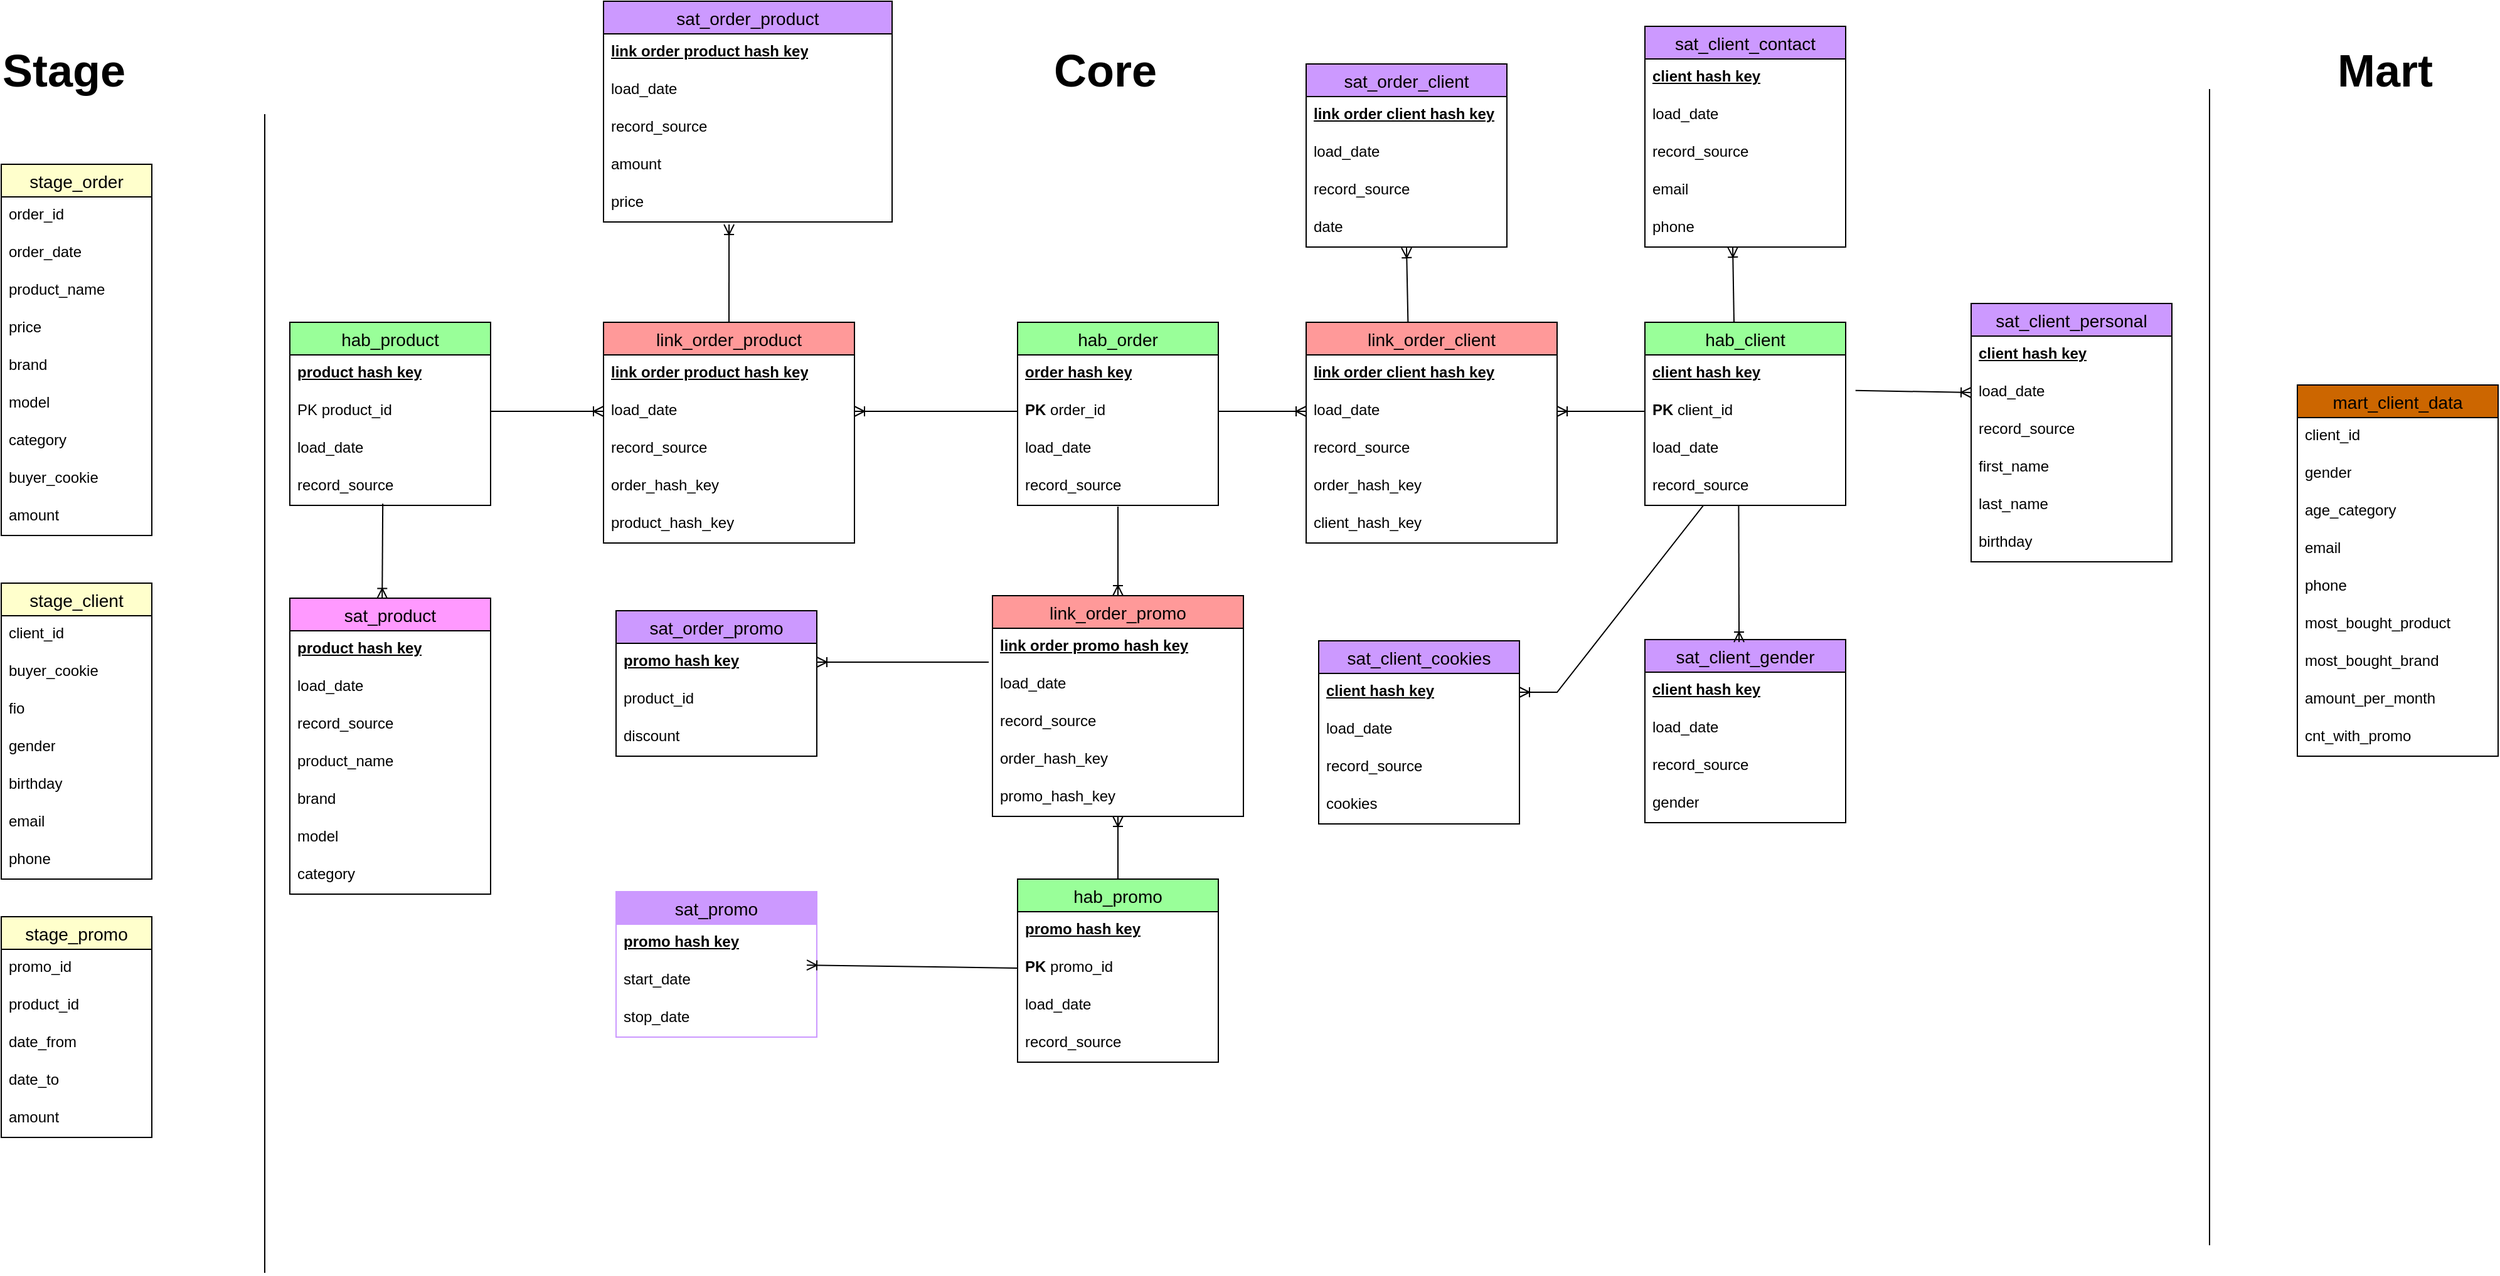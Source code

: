 <mxfile version="22.1.0" type="device">
  <diagram name="Страница — 1" id="pSCrf6b-88XFrD4fMcle">
    <mxGraphModel dx="2093" dy="1031" grid="1" gridSize="10" guides="1" tooltips="1" connect="1" arrows="1" fold="1" page="1" pageScale="1" pageWidth="3000" pageHeight="1600" math="0" shadow="0">
      <root>
        <mxCell id="0" />
        <mxCell id="1" parent="0" />
        <mxCell id="5_4CusiNmeQ3dBbPsrmk-4" value="stage_order" style="swimlane;fontStyle=0;childLayout=stackLayout;horizontal=1;startSize=26;horizontalStack=0;resizeParent=1;resizeParentMax=0;resizeLast=0;collapsible=1;marginBottom=0;align=center;fontSize=14;fillColor=#FFFFCC;" parent="1" vertex="1">
          <mxGeometry x="70" y="160" width="120" height="296" as="geometry">
            <mxRectangle x="70" y="160" width="120" height="70" as="alternateBounds" />
          </mxGeometry>
        </mxCell>
        <mxCell id="5_4CusiNmeQ3dBbPsrmk-5" value="order_id" style="text;strokeColor=none;fillColor=none;spacingLeft=4;spacingRight=4;overflow=hidden;rotatable=0;points=[[0,0.5],[1,0.5]];portConstraint=eastwest;fontSize=12;whiteSpace=wrap;html=1;" parent="5_4CusiNmeQ3dBbPsrmk-4" vertex="1">
          <mxGeometry y="26" width="120" height="30" as="geometry" />
        </mxCell>
        <mxCell id="5_4CusiNmeQ3dBbPsrmk-6" value="order_date" style="text;strokeColor=none;fillColor=none;spacingLeft=4;spacingRight=4;overflow=hidden;rotatable=0;points=[[0,0.5],[1,0.5]];portConstraint=eastwest;fontSize=12;whiteSpace=wrap;html=1;" parent="5_4CusiNmeQ3dBbPsrmk-4" vertex="1">
          <mxGeometry y="56" width="120" height="30" as="geometry" />
        </mxCell>
        <mxCell id="5_4CusiNmeQ3dBbPsrmk-7" value="product_name" style="text;strokeColor=none;fillColor=none;spacingLeft=4;spacingRight=4;overflow=hidden;rotatable=0;points=[[0,0.5],[1,0.5]];portConstraint=eastwest;fontSize=12;whiteSpace=wrap;html=1;" parent="5_4CusiNmeQ3dBbPsrmk-4" vertex="1">
          <mxGeometry y="86" width="120" height="30" as="geometry" />
        </mxCell>
        <mxCell id="5_4CusiNmeQ3dBbPsrmk-21" value="price" style="text;strokeColor=none;fillColor=none;spacingLeft=4;spacingRight=4;overflow=hidden;rotatable=0;points=[[0,0.5],[1,0.5]];portConstraint=eastwest;fontSize=12;whiteSpace=wrap;html=1;" parent="5_4CusiNmeQ3dBbPsrmk-4" vertex="1">
          <mxGeometry y="116" width="120" height="30" as="geometry" />
        </mxCell>
        <mxCell id="5_4CusiNmeQ3dBbPsrmk-23" value="brand" style="text;strokeColor=none;fillColor=none;spacingLeft=4;spacingRight=4;overflow=hidden;rotatable=0;points=[[0,0.5],[1,0.5]];portConstraint=eastwest;fontSize=12;whiteSpace=wrap;html=1;" parent="5_4CusiNmeQ3dBbPsrmk-4" vertex="1">
          <mxGeometry y="146" width="120" height="30" as="geometry" />
        </mxCell>
        <mxCell id="5_4CusiNmeQ3dBbPsrmk-24" value="model" style="text;strokeColor=none;fillColor=none;spacingLeft=4;spacingRight=4;overflow=hidden;rotatable=0;points=[[0,0.5],[1,0.5]];portConstraint=eastwest;fontSize=12;whiteSpace=wrap;html=1;" parent="5_4CusiNmeQ3dBbPsrmk-4" vertex="1">
          <mxGeometry y="176" width="120" height="30" as="geometry" />
        </mxCell>
        <mxCell id="5_4CusiNmeQ3dBbPsrmk-25" value="category" style="text;strokeColor=none;fillColor=none;spacingLeft=4;spacingRight=4;overflow=hidden;rotatable=0;points=[[0,0.5],[1,0.5]];portConstraint=eastwest;fontSize=12;whiteSpace=wrap;html=1;" parent="5_4CusiNmeQ3dBbPsrmk-4" vertex="1">
          <mxGeometry y="206" width="120" height="30" as="geometry" />
        </mxCell>
        <mxCell id="5_4CusiNmeQ3dBbPsrmk-26" value="buyer_cookie" style="text;strokeColor=none;fillColor=none;spacingLeft=4;spacingRight=4;overflow=hidden;rotatable=0;points=[[0,0.5],[1,0.5]];portConstraint=eastwest;fontSize=12;whiteSpace=wrap;html=1;" parent="5_4CusiNmeQ3dBbPsrmk-4" vertex="1">
          <mxGeometry y="236" width="120" height="30" as="geometry" />
        </mxCell>
        <mxCell id="5_4CusiNmeQ3dBbPsrmk-27" value="amount" style="text;strokeColor=none;fillColor=none;spacingLeft=4;spacingRight=4;overflow=hidden;rotatable=0;points=[[0,0.5],[1,0.5]];portConstraint=eastwest;fontSize=12;whiteSpace=wrap;html=1;" parent="5_4CusiNmeQ3dBbPsrmk-4" vertex="1">
          <mxGeometry y="266" width="120" height="30" as="geometry" />
        </mxCell>
        <mxCell id="5_4CusiNmeQ3dBbPsrmk-8" value="&lt;b&gt;&lt;font style=&quot;font-size: 36px;&quot;&gt;Stage&lt;/font&gt;&lt;/b&gt;" style="text;strokeColor=none;align=center;fillColor=none;html=1;verticalAlign=middle;whiteSpace=wrap;rounded=0;" parent="1" vertex="1">
          <mxGeometry x="90" y="70" width="60" height="30" as="geometry" />
        </mxCell>
        <mxCell id="5_4CusiNmeQ3dBbPsrmk-28" value="stage_client" style="swimlane;fontStyle=0;childLayout=stackLayout;horizontal=1;startSize=26;horizontalStack=0;resizeParent=1;resizeParentMax=0;resizeLast=0;collapsible=1;marginBottom=0;align=center;fontSize=14;fillColor=#FFFFCC;" parent="1" vertex="1">
          <mxGeometry x="70" y="494" width="120" height="236" as="geometry" />
        </mxCell>
        <mxCell id="5_4CusiNmeQ3dBbPsrmk-29" value="client_id" style="text;strokeColor=none;fillColor=none;spacingLeft=4;spacingRight=4;overflow=hidden;rotatable=0;points=[[0,0.5],[1,0.5]];portConstraint=eastwest;fontSize=12;whiteSpace=wrap;html=1;" parent="5_4CusiNmeQ3dBbPsrmk-28" vertex="1">
          <mxGeometry y="26" width="120" height="30" as="geometry" />
        </mxCell>
        <mxCell id="5_4CusiNmeQ3dBbPsrmk-30" value="buyer_cookie" style="text;strokeColor=none;fillColor=none;spacingLeft=4;spacingRight=4;overflow=hidden;rotatable=0;points=[[0,0.5],[1,0.5]];portConstraint=eastwest;fontSize=12;whiteSpace=wrap;html=1;" parent="5_4CusiNmeQ3dBbPsrmk-28" vertex="1">
          <mxGeometry y="56" width="120" height="30" as="geometry" />
        </mxCell>
        <mxCell id="5_4CusiNmeQ3dBbPsrmk-31" value="fio" style="text;strokeColor=none;fillColor=none;spacingLeft=4;spacingRight=4;overflow=hidden;rotatable=0;points=[[0,0.5],[1,0.5]];portConstraint=eastwest;fontSize=12;whiteSpace=wrap;html=1;" parent="5_4CusiNmeQ3dBbPsrmk-28" vertex="1">
          <mxGeometry y="86" width="120" height="30" as="geometry" />
        </mxCell>
        <mxCell id="5_4CusiNmeQ3dBbPsrmk-32" value="gender" style="text;strokeColor=none;fillColor=none;spacingLeft=4;spacingRight=4;overflow=hidden;rotatable=0;points=[[0,0.5],[1,0.5]];portConstraint=eastwest;fontSize=12;whiteSpace=wrap;html=1;" parent="5_4CusiNmeQ3dBbPsrmk-28" vertex="1">
          <mxGeometry y="116" width="120" height="30" as="geometry" />
        </mxCell>
        <mxCell id="5_4CusiNmeQ3dBbPsrmk-33" value="birthday" style="text;strokeColor=none;fillColor=none;spacingLeft=4;spacingRight=4;overflow=hidden;rotatable=0;points=[[0,0.5],[1,0.5]];portConstraint=eastwest;fontSize=12;whiteSpace=wrap;html=1;" parent="5_4CusiNmeQ3dBbPsrmk-28" vertex="1">
          <mxGeometry y="146" width="120" height="30" as="geometry" />
        </mxCell>
        <mxCell id="5_4CusiNmeQ3dBbPsrmk-34" value="email" style="text;strokeColor=none;fillColor=none;spacingLeft=4;spacingRight=4;overflow=hidden;rotatable=0;points=[[0,0.5],[1,0.5]];portConstraint=eastwest;fontSize=12;whiteSpace=wrap;html=1;" parent="5_4CusiNmeQ3dBbPsrmk-28" vertex="1">
          <mxGeometry y="176" width="120" height="30" as="geometry" />
        </mxCell>
        <mxCell id="5_4CusiNmeQ3dBbPsrmk-35" value="phone" style="text;strokeColor=none;fillColor=none;spacingLeft=4;spacingRight=4;overflow=hidden;rotatable=0;points=[[0,0.5],[1,0.5]];portConstraint=eastwest;fontSize=12;whiteSpace=wrap;html=1;" parent="5_4CusiNmeQ3dBbPsrmk-28" vertex="1">
          <mxGeometry y="206" width="120" height="30" as="geometry" />
        </mxCell>
        <mxCell id="5_4CusiNmeQ3dBbPsrmk-36" value="stage_promo" style="swimlane;fontStyle=0;childLayout=stackLayout;horizontal=1;startSize=26;horizontalStack=0;resizeParent=1;resizeParentMax=0;resizeLast=0;collapsible=1;marginBottom=0;align=center;fontSize=14;fillColor=#FFFFCC;" parent="1" vertex="1">
          <mxGeometry x="70" y="760" width="120" height="176" as="geometry" />
        </mxCell>
        <mxCell id="5_4CusiNmeQ3dBbPsrmk-37" value="promo_id" style="text;strokeColor=none;fillColor=none;spacingLeft=4;spacingRight=4;overflow=hidden;rotatable=0;points=[[0,0.5],[1,0.5]];portConstraint=eastwest;fontSize=12;whiteSpace=wrap;html=1;" parent="5_4CusiNmeQ3dBbPsrmk-36" vertex="1">
          <mxGeometry y="26" width="120" height="30" as="geometry" />
        </mxCell>
        <mxCell id="5_4CusiNmeQ3dBbPsrmk-38" value="product_id" style="text;strokeColor=none;fillColor=none;spacingLeft=4;spacingRight=4;overflow=hidden;rotatable=0;points=[[0,0.5],[1,0.5]];portConstraint=eastwest;fontSize=12;whiteSpace=wrap;html=1;" parent="5_4CusiNmeQ3dBbPsrmk-36" vertex="1">
          <mxGeometry y="56" width="120" height="30" as="geometry" />
        </mxCell>
        <mxCell id="5_4CusiNmeQ3dBbPsrmk-39" value="date_from" style="text;strokeColor=none;fillColor=none;spacingLeft=4;spacingRight=4;overflow=hidden;rotatable=0;points=[[0,0.5],[1,0.5]];portConstraint=eastwest;fontSize=12;whiteSpace=wrap;html=1;" parent="5_4CusiNmeQ3dBbPsrmk-36" vertex="1">
          <mxGeometry y="86" width="120" height="30" as="geometry" />
        </mxCell>
        <mxCell id="5_4CusiNmeQ3dBbPsrmk-40" value="date_to" style="text;strokeColor=none;fillColor=none;spacingLeft=4;spacingRight=4;overflow=hidden;rotatable=0;points=[[0,0.5],[1,0.5]];portConstraint=eastwest;fontSize=12;whiteSpace=wrap;html=1;" parent="5_4CusiNmeQ3dBbPsrmk-36" vertex="1">
          <mxGeometry y="116" width="120" height="30" as="geometry" />
        </mxCell>
        <mxCell id="5_4CusiNmeQ3dBbPsrmk-41" value="amount" style="text;strokeColor=none;fillColor=none;spacingLeft=4;spacingRight=4;overflow=hidden;rotatable=0;points=[[0,0.5],[1,0.5]];portConstraint=eastwest;fontSize=12;whiteSpace=wrap;html=1;" parent="5_4CusiNmeQ3dBbPsrmk-36" vertex="1">
          <mxGeometry y="146" width="120" height="30" as="geometry" />
        </mxCell>
        <mxCell id="5_4CusiNmeQ3dBbPsrmk-42" value="&lt;b&gt;&lt;font style=&quot;font-size: 36px;&quot;&gt;Core&lt;/font&gt;&lt;/b&gt;" style="text;strokeColor=none;align=center;fillColor=none;html=1;verticalAlign=middle;whiteSpace=wrap;rounded=0;" parent="1" vertex="1">
          <mxGeometry x="920" y="70" width="60" height="30" as="geometry" />
        </mxCell>
        <mxCell id="5_4CusiNmeQ3dBbPsrmk-79" value="&lt;b&gt;&lt;font style=&quot;font-size: 36px;&quot;&gt;Mart&lt;/font&gt;&lt;/b&gt;" style="text;strokeColor=none;align=center;fillColor=none;html=1;verticalAlign=middle;whiteSpace=wrap;rounded=0;" parent="1" vertex="1">
          <mxGeometry x="1940" y="70" width="60" height="30" as="geometry" />
        </mxCell>
        <mxCell id="5_4CusiNmeQ3dBbPsrmk-80" value="mart_client_data" style="swimlane;fontStyle=0;childLayout=stackLayout;horizontal=1;startSize=26;horizontalStack=0;resizeParent=1;resizeParentMax=0;resizeLast=0;collapsible=1;marginBottom=0;align=center;fontSize=14;fillColor=#CC6600;" parent="1" vertex="1">
          <mxGeometry x="1900" y="336" width="160" height="296" as="geometry" />
        </mxCell>
        <mxCell id="5_4CusiNmeQ3dBbPsrmk-81" value="client_id" style="text;strokeColor=none;fillColor=none;spacingLeft=4;spacingRight=4;overflow=hidden;rotatable=0;points=[[0,0.5],[1,0.5]];portConstraint=eastwest;fontSize=12;whiteSpace=wrap;html=1;" parent="5_4CusiNmeQ3dBbPsrmk-80" vertex="1">
          <mxGeometry y="26" width="160" height="30" as="geometry" />
        </mxCell>
        <mxCell id="5_4CusiNmeQ3dBbPsrmk-82" value="gender" style="text;strokeColor=none;fillColor=none;spacingLeft=4;spacingRight=4;overflow=hidden;rotatable=0;points=[[0,0.5],[1,0.5]];portConstraint=eastwest;fontSize=12;whiteSpace=wrap;html=1;" parent="5_4CusiNmeQ3dBbPsrmk-80" vertex="1">
          <mxGeometry y="56" width="160" height="30" as="geometry" />
        </mxCell>
        <mxCell id="5_4CusiNmeQ3dBbPsrmk-83" value="age_category" style="text;strokeColor=none;fillColor=none;spacingLeft=4;spacingRight=4;overflow=hidden;rotatable=0;points=[[0,0.5],[1,0.5]];portConstraint=eastwest;fontSize=12;whiteSpace=wrap;html=1;" parent="5_4CusiNmeQ3dBbPsrmk-80" vertex="1">
          <mxGeometry y="86" width="160" height="30" as="geometry" />
        </mxCell>
        <mxCell id="5_4CusiNmeQ3dBbPsrmk-84" value="email" style="text;strokeColor=none;fillColor=none;spacingLeft=4;spacingRight=4;overflow=hidden;rotatable=0;points=[[0,0.5],[1,0.5]];portConstraint=eastwest;fontSize=12;whiteSpace=wrap;html=1;" parent="5_4CusiNmeQ3dBbPsrmk-80" vertex="1">
          <mxGeometry y="116" width="160" height="30" as="geometry" />
        </mxCell>
        <mxCell id="5_4CusiNmeQ3dBbPsrmk-85" value="phone" style="text;strokeColor=none;fillColor=none;spacingLeft=4;spacingRight=4;overflow=hidden;rotatable=0;points=[[0,0.5],[1,0.5]];portConstraint=eastwest;fontSize=12;whiteSpace=wrap;html=1;" parent="5_4CusiNmeQ3dBbPsrmk-80" vertex="1">
          <mxGeometry y="146" width="160" height="30" as="geometry" />
        </mxCell>
        <mxCell id="5_4CusiNmeQ3dBbPsrmk-86" value="most_bought_product" style="text;strokeColor=none;fillColor=none;spacingLeft=4;spacingRight=4;overflow=hidden;rotatable=0;points=[[0,0.5],[1,0.5]];portConstraint=eastwest;fontSize=12;whiteSpace=wrap;html=1;" parent="5_4CusiNmeQ3dBbPsrmk-80" vertex="1">
          <mxGeometry y="176" width="160" height="30" as="geometry" />
        </mxCell>
        <mxCell id="5_4CusiNmeQ3dBbPsrmk-87" value="most_bought_brand" style="text;strokeColor=none;fillColor=none;spacingLeft=4;spacingRight=4;overflow=hidden;rotatable=0;points=[[0,0.5],[1,0.5]];portConstraint=eastwest;fontSize=12;whiteSpace=wrap;html=1;" parent="5_4CusiNmeQ3dBbPsrmk-80" vertex="1">
          <mxGeometry y="206" width="160" height="30" as="geometry" />
        </mxCell>
        <mxCell id="5_4CusiNmeQ3dBbPsrmk-88" value="amount_per_month" style="text;strokeColor=none;fillColor=none;spacingLeft=4;spacingRight=4;overflow=hidden;rotatable=0;points=[[0,0.5],[1,0.5]];portConstraint=eastwest;fontSize=12;whiteSpace=wrap;html=1;" parent="5_4CusiNmeQ3dBbPsrmk-80" vertex="1">
          <mxGeometry y="236" width="160" height="30" as="geometry" />
        </mxCell>
        <mxCell id="5_4CusiNmeQ3dBbPsrmk-89" value="cnt_with_promo" style="text;strokeColor=none;fillColor=none;spacingLeft=4;spacingRight=4;overflow=hidden;rotatable=0;points=[[0,0.5],[1,0.5]];portConstraint=eastwest;fontSize=12;whiteSpace=wrap;html=1;" parent="5_4CusiNmeQ3dBbPsrmk-80" vertex="1">
          <mxGeometry y="266" width="160" height="30" as="geometry" />
        </mxCell>
        <mxCell id="5_4CusiNmeQ3dBbPsrmk-92" style="edgeStyle=orthogonalEdgeStyle;rounded=0;orthogonalLoop=1;jettySize=auto;html=1;exitX=0.5;exitY=1;exitDx=0;exitDy=0;" parent="1" edge="1">
          <mxGeometry relative="1" as="geometry">
            <mxPoint x="1285" y="750" as="sourcePoint" />
            <mxPoint x="1285" y="750" as="targetPoint" />
          </mxGeometry>
        </mxCell>
        <mxCell id="-BBKIG1JbGm5hQu0xdhR-24" value="" style="endArrow=none;html=1;rounded=0;" parent="1" edge="1">
          <mxGeometry width="50" height="50" relative="1" as="geometry">
            <mxPoint x="280" y="1044" as="sourcePoint" />
            <mxPoint x="280" y="120" as="targetPoint" />
          </mxGeometry>
        </mxCell>
        <mxCell id="-BBKIG1JbGm5hQu0xdhR-25" value="" style="endArrow=none;html=1;rounded=0;" parent="1" edge="1">
          <mxGeometry width="50" height="50" relative="1" as="geometry">
            <mxPoint x="1830" y="1022" as="sourcePoint" />
            <mxPoint x="1830" y="100" as="targetPoint" />
          </mxGeometry>
        </mxCell>
        <mxCell id="IxB0ZYi03rvREHSyek8v-1" value="link_order_product" style="swimlane;fontStyle=0;childLayout=stackLayout;horizontal=1;startSize=26;horizontalStack=0;resizeParent=1;resizeParentMax=0;resizeLast=0;collapsible=1;marginBottom=0;align=center;fontSize=14;fillColor=#FF9999;" vertex="1" parent="1">
          <mxGeometry x="550" y="286" width="200" height="176" as="geometry" />
        </mxCell>
        <mxCell id="IxB0ZYi03rvREHSyek8v-2" value="&lt;b&gt;&lt;u&gt;link order product hash key&lt;/u&gt;&lt;/b&gt;" style="text;strokeColor=none;fillColor=none;spacingLeft=4;spacingRight=4;overflow=hidden;rotatable=0;points=[[0,0.5],[1,0.5]];portConstraint=eastwest;fontSize=12;whiteSpace=wrap;html=1;" vertex="1" parent="IxB0ZYi03rvREHSyek8v-1">
          <mxGeometry y="26" width="200" height="30" as="geometry" />
        </mxCell>
        <mxCell id="IxB0ZYi03rvREHSyek8v-3" value="load_date" style="text;strokeColor=none;fillColor=none;spacingLeft=4;spacingRight=4;overflow=hidden;rotatable=0;points=[[0,0.5],[1,0.5]];portConstraint=eastwest;fontSize=12;whiteSpace=wrap;html=1;" vertex="1" parent="IxB0ZYi03rvREHSyek8v-1">
          <mxGeometry y="56" width="200" height="30" as="geometry" />
        </mxCell>
        <mxCell id="IxB0ZYi03rvREHSyek8v-4" value="record_source" style="text;strokeColor=none;fillColor=none;spacingLeft=4;spacingRight=4;overflow=hidden;rotatable=0;points=[[0,0.5],[1,0.5]];portConstraint=eastwest;fontSize=12;whiteSpace=wrap;html=1;" vertex="1" parent="IxB0ZYi03rvREHSyek8v-1">
          <mxGeometry y="86" width="200" height="30" as="geometry" />
        </mxCell>
        <mxCell id="IxB0ZYi03rvREHSyek8v-5" value="order_hash_key" style="text;strokeColor=none;fillColor=none;spacingLeft=4;spacingRight=4;overflow=hidden;rotatable=0;points=[[0,0.5],[1,0.5]];portConstraint=eastwest;fontSize=12;whiteSpace=wrap;html=1;" vertex="1" parent="IxB0ZYi03rvREHSyek8v-1">
          <mxGeometry y="116" width="200" height="30" as="geometry" />
        </mxCell>
        <mxCell id="IxB0ZYi03rvREHSyek8v-6" value="product_hash_key" style="text;strokeColor=none;fillColor=none;spacingLeft=4;spacingRight=4;overflow=hidden;rotatable=0;points=[[0,0.5],[1,0.5]];portConstraint=eastwest;fontSize=12;whiteSpace=wrap;html=1;" vertex="1" parent="IxB0ZYi03rvREHSyek8v-1">
          <mxGeometry y="146" width="200" height="30" as="geometry" />
        </mxCell>
        <mxCell id="IxB0ZYi03rvREHSyek8v-7" value="hab_product" style="swimlane;fontStyle=0;childLayout=stackLayout;horizontal=1;startSize=26;horizontalStack=0;resizeParent=1;resizeParentMax=0;resizeLast=0;collapsible=1;marginBottom=0;align=center;fontSize=14;fillColor=#99FF99;" vertex="1" parent="1">
          <mxGeometry x="300" y="286" width="160" height="146" as="geometry" />
        </mxCell>
        <mxCell id="IxB0ZYi03rvREHSyek8v-8" value="&lt;u&gt;&lt;b&gt;product hash key&lt;/b&gt;&lt;/u&gt;" style="text;strokeColor=none;fillColor=none;spacingLeft=4;spacingRight=4;overflow=hidden;rotatable=0;points=[[0,0.5],[1,0.5]];portConstraint=eastwest;fontSize=12;whiteSpace=wrap;html=1;" vertex="1" parent="IxB0ZYi03rvREHSyek8v-7">
          <mxGeometry y="26" width="160" height="30" as="geometry" />
        </mxCell>
        <mxCell id="IxB0ZYi03rvREHSyek8v-9" value="PK product_id" style="text;strokeColor=none;fillColor=none;spacingLeft=4;spacingRight=4;overflow=hidden;rotatable=0;points=[[0,0.5],[1,0.5]];portConstraint=eastwest;fontSize=12;whiteSpace=wrap;html=1;" vertex="1" parent="IxB0ZYi03rvREHSyek8v-7">
          <mxGeometry y="56" width="160" height="30" as="geometry" />
        </mxCell>
        <mxCell id="IxB0ZYi03rvREHSyek8v-10" value="load_date" style="text;strokeColor=none;fillColor=none;spacingLeft=4;spacingRight=4;overflow=hidden;rotatable=0;points=[[0,0.5],[1,0.5]];portConstraint=eastwest;fontSize=12;whiteSpace=wrap;html=1;" vertex="1" parent="IxB0ZYi03rvREHSyek8v-7">
          <mxGeometry y="86" width="160" height="30" as="geometry" />
        </mxCell>
        <mxCell id="IxB0ZYi03rvREHSyek8v-11" value="record_source" style="text;strokeColor=none;fillColor=none;spacingLeft=4;spacingRight=4;overflow=hidden;rotatable=0;points=[[0,0.5],[1,0.5]];portConstraint=eastwest;fontSize=12;whiteSpace=wrap;html=1;" vertex="1" parent="IxB0ZYi03rvREHSyek8v-7">
          <mxGeometry y="116" width="160" height="30" as="geometry" />
        </mxCell>
        <mxCell id="IxB0ZYi03rvREHSyek8v-12" value="sat_product" style="swimlane;fontStyle=0;childLayout=stackLayout;horizontal=1;startSize=26;horizontalStack=0;resizeParent=1;resizeParentMax=0;resizeLast=0;collapsible=1;marginBottom=0;align=center;fontSize=14;fillColor=#FF99FF;" vertex="1" parent="1">
          <mxGeometry x="300" y="506" width="160" height="236" as="geometry" />
        </mxCell>
        <mxCell id="IxB0ZYi03rvREHSyek8v-13" value="&lt;b&gt;&lt;u&gt;product hash key&lt;/u&gt;&lt;/b&gt;" style="text;strokeColor=none;fillColor=none;spacingLeft=4;spacingRight=4;overflow=hidden;rotatable=0;points=[[0,0.5],[1,0.5]];portConstraint=eastwest;fontSize=12;whiteSpace=wrap;html=1;" vertex="1" parent="IxB0ZYi03rvREHSyek8v-12">
          <mxGeometry y="26" width="160" height="30" as="geometry" />
        </mxCell>
        <mxCell id="IxB0ZYi03rvREHSyek8v-14" value="load_date" style="text;strokeColor=none;fillColor=none;spacingLeft=4;spacingRight=4;overflow=hidden;rotatable=0;points=[[0,0.5],[1,0.5]];portConstraint=eastwest;fontSize=12;whiteSpace=wrap;html=1;" vertex="1" parent="IxB0ZYi03rvREHSyek8v-12">
          <mxGeometry y="56" width="160" height="30" as="geometry" />
        </mxCell>
        <mxCell id="IxB0ZYi03rvREHSyek8v-15" value="record_source" style="text;strokeColor=none;fillColor=none;spacingLeft=4;spacingRight=4;overflow=hidden;rotatable=0;points=[[0,0.5],[1,0.5]];portConstraint=eastwest;fontSize=12;whiteSpace=wrap;html=1;" vertex="1" parent="IxB0ZYi03rvREHSyek8v-12">
          <mxGeometry y="86" width="160" height="30" as="geometry" />
        </mxCell>
        <mxCell id="IxB0ZYi03rvREHSyek8v-16" value="product_name" style="text;strokeColor=none;fillColor=none;spacingLeft=4;spacingRight=4;overflow=hidden;rotatable=0;points=[[0,0.5],[1,0.5]];portConstraint=eastwest;fontSize=12;whiteSpace=wrap;html=1;" vertex="1" parent="IxB0ZYi03rvREHSyek8v-12">
          <mxGeometry y="116" width="160" height="30" as="geometry" />
        </mxCell>
        <mxCell id="IxB0ZYi03rvREHSyek8v-17" value="brand" style="text;strokeColor=none;fillColor=none;spacingLeft=4;spacingRight=4;overflow=hidden;rotatable=0;points=[[0,0.5],[1,0.5]];portConstraint=eastwest;fontSize=12;whiteSpace=wrap;html=1;" vertex="1" parent="IxB0ZYi03rvREHSyek8v-12">
          <mxGeometry y="146" width="160" height="30" as="geometry" />
        </mxCell>
        <mxCell id="IxB0ZYi03rvREHSyek8v-18" value="model" style="text;strokeColor=none;fillColor=none;spacingLeft=4;spacingRight=4;overflow=hidden;rotatable=0;points=[[0,0.5],[1,0.5]];portConstraint=eastwest;fontSize=12;whiteSpace=wrap;html=1;" vertex="1" parent="IxB0ZYi03rvREHSyek8v-12">
          <mxGeometry y="176" width="160" height="30" as="geometry" />
        </mxCell>
        <mxCell id="IxB0ZYi03rvREHSyek8v-19" value="category" style="text;strokeColor=none;fillColor=none;spacingLeft=4;spacingRight=4;overflow=hidden;rotatable=0;points=[[0,0.5],[1,0.5]];portConstraint=eastwest;fontSize=12;whiteSpace=wrap;html=1;" vertex="1" parent="IxB0ZYi03rvREHSyek8v-12">
          <mxGeometry y="206" width="160" height="30" as="geometry" />
        </mxCell>
        <mxCell id="IxB0ZYi03rvREHSyek8v-20" value="" style="fontSize=12;html=1;endArrow=ERoneToMany;rounded=0;entryX=0.46;entryY=0.001;entryDx=0;entryDy=0;entryPerimeter=0;exitX=0.463;exitY=0.956;exitDx=0;exitDy=0;exitPerimeter=0;" edge="1" parent="1" source="IxB0ZYi03rvREHSyek8v-11" target="IxB0ZYi03rvREHSyek8v-12">
          <mxGeometry width="100" height="100" relative="1" as="geometry">
            <mxPoint x="480" y="640" as="sourcePoint" />
            <mxPoint x="580" y="540" as="targetPoint" />
          </mxGeometry>
        </mxCell>
        <mxCell id="IxB0ZYi03rvREHSyek8v-22" value="" style="fontSize=12;html=1;endArrow=ERoneToMany;rounded=0;entryX=0;entryY=0.5;entryDx=0;entryDy=0;exitX=1;exitY=0.5;exitDx=0;exitDy=0;" edge="1" parent="1" source="IxB0ZYi03rvREHSyek8v-9" target="IxB0ZYi03rvREHSyek8v-3">
          <mxGeometry width="100" height="100" relative="1" as="geometry">
            <mxPoint x="430" y="460" as="sourcePoint" />
            <mxPoint x="530" y="360" as="targetPoint" />
          </mxGeometry>
        </mxCell>
        <mxCell id="IxB0ZYi03rvREHSyek8v-23" value="sat_order_promo" style="swimlane;fontStyle=0;childLayout=stackLayout;horizontal=1;startSize=26;horizontalStack=0;resizeParent=1;resizeParentMax=0;resizeLast=0;collapsible=1;marginBottom=0;align=center;fontSize=14;fillColor=#CC99FF;" vertex="1" parent="1">
          <mxGeometry x="560" y="516" width="160" height="116" as="geometry" />
        </mxCell>
        <mxCell id="IxB0ZYi03rvREHSyek8v-24" value="&lt;b&gt;&lt;u&gt;promo hash key&lt;/u&gt;&lt;/b&gt;" style="text;strokeColor=none;fillColor=none;spacingLeft=4;spacingRight=4;overflow=hidden;rotatable=0;points=[[0,0.5],[1,0.5]];portConstraint=eastwest;fontSize=12;whiteSpace=wrap;html=1;" vertex="1" parent="IxB0ZYi03rvREHSyek8v-23">
          <mxGeometry y="26" width="160" height="30" as="geometry" />
        </mxCell>
        <mxCell id="IxB0ZYi03rvREHSyek8v-25" value="product_id" style="text;strokeColor=none;fillColor=none;spacingLeft=4;spacingRight=4;overflow=hidden;rotatable=0;points=[[0,0.5],[1,0.5]];portConstraint=eastwest;fontSize=12;whiteSpace=wrap;html=1;" vertex="1" parent="IxB0ZYi03rvREHSyek8v-23">
          <mxGeometry y="56" width="160" height="30" as="geometry" />
        </mxCell>
        <mxCell id="IxB0ZYi03rvREHSyek8v-26" value="discount" style="text;strokeColor=none;fillColor=none;spacingLeft=4;spacingRight=4;overflow=hidden;rotatable=0;points=[[0,0.5],[1,0.5]];portConstraint=eastwest;fontSize=12;whiteSpace=wrap;html=1;" vertex="1" parent="IxB0ZYi03rvREHSyek8v-23">
          <mxGeometry y="86" width="160" height="30" as="geometry" />
        </mxCell>
        <mxCell id="IxB0ZYi03rvREHSyek8v-27" value="sat_promo" style="swimlane;fontStyle=0;childLayout=stackLayout;horizontal=1;startSize=26;horizontalStack=0;resizeParent=1;resizeParentMax=0;resizeLast=0;collapsible=1;marginBottom=0;align=center;fontSize=14;strokeColor=#CC99FF;fillColor=#CC99FF;" vertex="1" parent="1">
          <mxGeometry x="560" y="740" width="160" height="116" as="geometry" />
        </mxCell>
        <mxCell id="IxB0ZYi03rvREHSyek8v-28" value="&lt;b&gt;&lt;u&gt;promo hash key&lt;/u&gt;&lt;/b&gt;" style="text;strokeColor=none;fillColor=none;spacingLeft=4;spacingRight=4;overflow=hidden;rotatable=0;points=[[0,0.5],[1,0.5]];portConstraint=eastwest;fontSize=12;whiteSpace=wrap;html=1;" vertex="1" parent="IxB0ZYi03rvREHSyek8v-27">
          <mxGeometry y="26" width="160" height="30" as="geometry" />
        </mxCell>
        <mxCell id="IxB0ZYi03rvREHSyek8v-29" value="start_date" style="text;strokeColor=none;fillColor=none;spacingLeft=4;spacingRight=4;overflow=hidden;rotatable=0;points=[[0,0.5],[1,0.5]];portConstraint=eastwest;fontSize=12;whiteSpace=wrap;html=1;" vertex="1" parent="IxB0ZYi03rvREHSyek8v-27">
          <mxGeometry y="56" width="160" height="30" as="geometry" />
        </mxCell>
        <mxCell id="IxB0ZYi03rvREHSyek8v-30" value="stop_date" style="text;strokeColor=none;fillColor=none;spacingLeft=4;spacingRight=4;overflow=hidden;rotatable=0;points=[[0,0.5],[1,0.5]];portConstraint=eastwest;fontSize=12;whiteSpace=wrap;html=1;" vertex="1" parent="IxB0ZYi03rvREHSyek8v-27">
          <mxGeometry y="86" width="160" height="30" as="geometry" />
        </mxCell>
        <mxCell id="IxB0ZYi03rvREHSyek8v-31" value="sat_order_product" style="swimlane;fontStyle=0;childLayout=stackLayout;horizontal=1;startSize=26;horizontalStack=0;resizeParent=1;resizeParentMax=0;resizeLast=0;collapsible=1;marginBottom=0;align=center;fontSize=14;fillColor=#CC99FF;" vertex="1" parent="1">
          <mxGeometry x="550" y="30" width="230" height="176" as="geometry" />
        </mxCell>
        <mxCell id="IxB0ZYi03rvREHSyek8v-32" value="&lt;b&gt;&lt;u&gt;link order product hash key&lt;/u&gt;&lt;/b&gt;" style="text;strokeColor=none;fillColor=none;spacingLeft=4;spacingRight=4;overflow=hidden;rotatable=0;points=[[0,0.5],[1,0.5]];portConstraint=eastwest;fontSize=12;whiteSpace=wrap;html=1;" vertex="1" parent="IxB0ZYi03rvREHSyek8v-31">
          <mxGeometry y="26" width="230" height="30" as="geometry" />
        </mxCell>
        <mxCell id="IxB0ZYi03rvREHSyek8v-33" value="load_date" style="text;strokeColor=none;fillColor=none;spacingLeft=4;spacingRight=4;overflow=hidden;rotatable=0;points=[[0,0.5],[1,0.5]];portConstraint=eastwest;fontSize=12;whiteSpace=wrap;html=1;" vertex="1" parent="IxB0ZYi03rvREHSyek8v-31">
          <mxGeometry y="56" width="230" height="30" as="geometry" />
        </mxCell>
        <mxCell id="IxB0ZYi03rvREHSyek8v-34" value="record_source" style="text;strokeColor=none;fillColor=none;spacingLeft=4;spacingRight=4;overflow=hidden;rotatable=0;points=[[0,0.5],[1,0.5]];portConstraint=eastwest;fontSize=12;whiteSpace=wrap;html=1;" vertex="1" parent="IxB0ZYi03rvREHSyek8v-31">
          <mxGeometry y="86" width="230" height="30" as="geometry" />
        </mxCell>
        <mxCell id="IxB0ZYi03rvREHSyek8v-35" value="amount" style="text;strokeColor=none;fillColor=none;spacingLeft=4;spacingRight=4;overflow=hidden;rotatable=0;points=[[0,0.5],[1,0.5]];portConstraint=eastwest;fontSize=12;whiteSpace=wrap;html=1;" vertex="1" parent="IxB0ZYi03rvREHSyek8v-31">
          <mxGeometry y="116" width="230" height="30" as="geometry" />
        </mxCell>
        <mxCell id="IxB0ZYi03rvREHSyek8v-36" value="price" style="text;strokeColor=none;fillColor=none;spacingLeft=4;spacingRight=4;overflow=hidden;rotatable=0;points=[[0,0.5],[1,0.5]];portConstraint=eastwest;fontSize=12;whiteSpace=wrap;html=1;" vertex="1" parent="IxB0ZYi03rvREHSyek8v-31">
          <mxGeometry y="146" width="230" height="30" as="geometry" />
        </mxCell>
        <mxCell id="IxB0ZYi03rvREHSyek8v-37" value="" style="fontSize=12;html=1;endArrow=ERoneToMany;rounded=0;entryX=0.435;entryY=1.067;entryDx=0;entryDy=0;exitX=0.5;exitY=0;exitDx=0;exitDy=0;entryPerimeter=0;" edge="1" parent="1" source="IxB0ZYi03rvREHSyek8v-1" target="IxB0ZYi03rvREHSyek8v-36">
          <mxGeometry width="100" height="100" relative="1" as="geometry">
            <mxPoint x="470" y="367" as="sourcePoint" />
            <mxPoint x="560" y="367" as="targetPoint" />
          </mxGeometry>
        </mxCell>
        <mxCell id="IxB0ZYi03rvREHSyek8v-38" value="hab_order" style="swimlane;fontStyle=0;childLayout=stackLayout;horizontal=1;startSize=26;horizontalStack=0;resizeParent=1;resizeParentMax=0;resizeLast=0;collapsible=1;marginBottom=0;align=center;fontSize=14;fillColor=#99FF99;" vertex="1" parent="1">
          <mxGeometry x="880" y="286" width="160" height="146" as="geometry" />
        </mxCell>
        <mxCell id="IxB0ZYi03rvREHSyek8v-39" value="&lt;b&gt;&lt;u&gt;order hash key&lt;/u&gt;&lt;/b&gt;" style="text;strokeColor=none;fillColor=none;spacingLeft=4;spacingRight=4;overflow=hidden;rotatable=0;points=[[0,0.5],[1,0.5]];portConstraint=eastwest;fontSize=12;whiteSpace=wrap;html=1;" vertex="1" parent="IxB0ZYi03rvREHSyek8v-38">
          <mxGeometry y="26" width="160" height="30" as="geometry" />
        </mxCell>
        <mxCell id="IxB0ZYi03rvREHSyek8v-40" value="&lt;b&gt;PK &lt;/b&gt;order_id" style="text;strokeColor=none;fillColor=none;spacingLeft=4;spacingRight=4;overflow=hidden;rotatable=0;points=[[0,0.5],[1,0.5]];portConstraint=eastwest;fontSize=12;whiteSpace=wrap;html=1;" vertex="1" parent="IxB0ZYi03rvREHSyek8v-38">
          <mxGeometry y="56" width="160" height="30" as="geometry" />
        </mxCell>
        <mxCell id="IxB0ZYi03rvREHSyek8v-41" value="load_date" style="text;strokeColor=none;fillColor=none;spacingLeft=4;spacingRight=4;overflow=hidden;rotatable=0;points=[[0,0.5],[1,0.5]];portConstraint=eastwest;fontSize=12;whiteSpace=wrap;html=1;" vertex="1" parent="IxB0ZYi03rvREHSyek8v-38">
          <mxGeometry y="86" width="160" height="30" as="geometry" />
        </mxCell>
        <mxCell id="IxB0ZYi03rvREHSyek8v-42" value="record_source" style="text;strokeColor=none;fillColor=none;spacingLeft=4;spacingRight=4;overflow=hidden;rotatable=0;points=[[0,0.5],[1,0.5]];portConstraint=eastwest;fontSize=12;whiteSpace=wrap;html=1;" vertex="1" parent="IxB0ZYi03rvREHSyek8v-38">
          <mxGeometry y="116" width="160" height="30" as="geometry" />
        </mxCell>
        <mxCell id="IxB0ZYi03rvREHSyek8v-43" value="link_order_promo" style="swimlane;fontStyle=0;childLayout=stackLayout;horizontal=1;startSize=26;horizontalStack=0;resizeParent=1;resizeParentMax=0;resizeLast=0;collapsible=1;marginBottom=0;align=center;fontSize=14;fillColor=#FF9999;" vertex="1" parent="1">
          <mxGeometry x="860" y="504" width="200" height="176" as="geometry" />
        </mxCell>
        <mxCell id="IxB0ZYi03rvREHSyek8v-44" value="&lt;b&gt;&lt;u&gt;link order promo hash key&lt;/u&gt;&lt;/b&gt;" style="text;strokeColor=none;fillColor=none;spacingLeft=4;spacingRight=4;overflow=hidden;rotatable=0;points=[[0,0.5],[1,0.5]];portConstraint=eastwest;fontSize=12;whiteSpace=wrap;html=1;" vertex="1" parent="IxB0ZYi03rvREHSyek8v-43">
          <mxGeometry y="26" width="200" height="30" as="geometry" />
        </mxCell>
        <mxCell id="IxB0ZYi03rvREHSyek8v-45" value="load_date" style="text;strokeColor=none;fillColor=none;spacingLeft=4;spacingRight=4;overflow=hidden;rotatable=0;points=[[0,0.5],[1,0.5]];portConstraint=eastwest;fontSize=12;whiteSpace=wrap;html=1;" vertex="1" parent="IxB0ZYi03rvREHSyek8v-43">
          <mxGeometry y="56" width="200" height="30" as="geometry" />
        </mxCell>
        <mxCell id="IxB0ZYi03rvREHSyek8v-46" value="record_source" style="text;strokeColor=none;fillColor=none;spacingLeft=4;spacingRight=4;overflow=hidden;rotatable=0;points=[[0,0.5],[1,0.5]];portConstraint=eastwest;fontSize=12;whiteSpace=wrap;html=1;" vertex="1" parent="IxB0ZYi03rvREHSyek8v-43">
          <mxGeometry y="86" width="200" height="30" as="geometry" />
        </mxCell>
        <mxCell id="IxB0ZYi03rvREHSyek8v-47" value="order_hash_key" style="text;strokeColor=none;fillColor=none;spacingLeft=4;spacingRight=4;overflow=hidden;rotatable=0;points=[[0,0.5],[1,0.5]];portConstraint=eastwest;fontSize=12;whiteSpace=wrap;html=1;" vertex="1" parent="IxB0ZYi03rvREHSyek8v-43">
          <mxGeometry y="116" width="200" height="30" as="geometry" />
        </mxCell>
        <mxCell id="IxB0ZYi03rvREHSyek8v-48" value="promo_hash_key" style="text;strokeColor=none;fillColor=none;spacingLeft=4;spacingRight=4;overflow=hidden;rotatable=0;points=[[0,0.5],[1,0.5]];portConstraint=eastwest;fontSize=12;whiteSpace=wrap;html=1;" vertex="1" parent="IxB0ZYi03rvREHSyek8v-43">
          <mxGeometry y="146" width="200" height="30" as="geometry" />
        </mxCell>
        <mxCell id="IxB0ZYi03rvREHSyek8v-49" value="hab_promo" style="swimlane;fontStyle=0;childLayout=stackLayout;horizontal=1;startSize=26;horizontalStack=0;resizeParent=1;resizeParentMax=0;resizeLast=0;collapsible=1;marginBottom=0;align=center;fontSize=14;fillColor=#99FF99;" vertex="1" parent="1">
          <mxGeometry x="880" y="730" width="160" height="146" as="geometry" />
        </mxCell>
        <mxCell id="IxB0ZYi03rvREHSyek8v-50" value="&lt;b&gt;&lt;u&gt;promo hash key&lt;/u&gt;&lt;/b&gt;" style="text;strokeColor=none;fillColor=none;spacingLeft=4;spacingRight=4;overflow=hidden;rotatable=0;points=[[0,0.5],[1,0.5]];portConstraint=eastwest;fontSize=12;whiteSpace=wrap;html=1;" vertex="1" parent="IxB0ZYi03rvREHSyek8v-49">
          <mxGeometry y="26" width="160" height="30" as="geometry" />
        </mxCell>
        <mxCell id="IxB0ZYi03rvREHSyek8v-51" value="&lt;b&gt;PK &lt;/b&gt;promo_id" style="text;strokeColor=none;fillColor=none;spacingLeft=4;spacingRight=4;overflow=hidden;rotatable=0;points=[[0,0.5],[1,0.5]];portConstraint=eastwest;fontSize=12;whiteSpace=wrap;html=1;" vertex="1" parent="IxB0ZYi03rvREHSyek8v-49">
          <mxGeometry y="56" width="160" height="30" as="geometry" />
        </mxCell>
        <mxCell id="IxB0ZYi03rvREHSyek8v-52" value="load_date" style="text;strokeColor=none;fillColor=none;spacingLeft=4;spacingRight=4;overflow=hidden;rotatable=0;points=[[0,0.5],[1,0.5]];portConstraint=eastwest;fontSize=12;whiteSpace=wrap;html=1;" vertex="1" parent="IxB0ZYi03rvREHSyek8v-49">
          <mxGeometry y="86" width="160" height="30" as="geometry" />
        </mxCell>
        <mxCell id="IxB0ZYi03rvREHSyek8v-53" value="record_source" style="text;strokeColor=none;fillColor=none;spacingLeft=4;spacingRight=4;overflow=hidden;rotatable=0;points=[[0,0.5],[1,0.5]];portConstraint=eastwest;fontSize=12;whiteSpace=wrap;html=1;" vertex="1" parent="IxB0ZYi03rvREHSyek8v-49">
          <mxGeometry y="116" width="160" height="30" as="geometry" />
        </mxCell>
        <mxCell id="IxB0ZYi03rvREHSyek8v-54" value="" style="fontSize=12;html=1;endArrow=ERoneToMany;rounded=0;entryX=1;entryY=0.5;entryDx=0;entryDy=0;exitX=0;exitY=0.5;exitDx=0;exitDy=0;" edge="1" parent="1" source="IxB0ZYi03rvREHSyek8v-40" target="IxB0ZYi03rvREHSyek8v-3">
          <mxGeometry width="100" height="100" relative="1" as="geometry">
            <mxPoint x="660" y="296" as="sourcePoint" />
            <mxPoint x="660" y="218" as="targetPoint" />
          </mxGeometry>
        </mxCell>
        <mxCell id="IxB0ZYi03rvREHSyek8v-55" value="" style="fontSize=12;html=1;endArrow=ERoneToMany;rounded=0;entryX=0.5;entryY=0;entryDx=0;entryDy=0;exitX=0.5;exitY=1.033;exitDx=0;exitDy=0;exitPerimeter=0;" edge="1" parent="1" source="IxB0ZYi03rvREHSyek8v-42" target="IxB0ZYi03rvREHSyek8v-43">
          <mxGeometry width="100" height="100" relative="1" as="geometry">
            <mxPoint x="660" y="296" as="sourcePoint" />
            <mxPoint x="660" y="218" as="targetPoint" />
          </mxGeometry>
        </mxCell>
        <mxCell id="IxB0ZYi03rvREHSyek8v-56" value="" style="fontSize=12;html=1;endArrow=ERoneToMany;rounded=0;entryX=1;entryY=0.5;entryDx=0;entryDy=0;exitX=-0.015;exitY=0.9;exitDx=0;exitDy=0;exitPerimeter=0;" edge="1" parent="1" source="IxB0ZYi03rvREHSyek8v-44" target="IxB0ZYi03rvREHSyek8v-24">
          <mxGeometry width="100" height="100" relative="1" as="geometry">
            <mxPoint x="969" y="446" as="sourcePoint" />
            <mxPoint x="970" y="514" as="targetPoint" />
          </mxGeometry>
        </mxCell>
        <mxCell id="IxB0ZYi03rvREHSyek8v-58" value="" style="fontSize=12;html=1;endArrow=ERoneToMany;rounded=0;exitX=0.5;exitY=0;exitDx=0;exitDy=0;" edge="1" parent="1" source="IxB0ZYi03rvREHSyek8v-49">
          <mxGeometry width="100" height="100" relative="1" as="geometry">
            <mxPoint x="970" y="443" as="sourcePoint" />
            <mxPoint x="960" y="680" as="targetPoint" />
          </mxGeometry>
        </mxCell>
        <mxCell id="IxB0ZYi03rvREHSyek8v-59" value="" style="fontSize=12;html=1;endArrow=ERoneToMany;rounded=0;exitX=0;exitY=0.5;exitDx=0;exitDy=0;entryX=0.95;entryY=0.086;entryDx=0;entryDy=0;entryPerimeter=0;" edge="1" parent="1" source="IxB0ZYi03rvREHSyek8v-51" target="IxB0ZYi03rvREHSyek8v-29">
          <mxGeometry width="100" height="100" relative="1" as="geometry">
            <mxPoint x="857" y="780" as="sourcePoint" />
            <mxPoint x="720" y="780" as="targetPoint" />
          </mxGeometry>
        </mxCell>
        <mxCell id="IxB0ZYi03rvREHSyek8v-60" value="sat_client_contact" style="swimlane;fontStyle=0;childLayout=stackLayout;horizontal=1;startSize=26;horizontalStack=0;resizeParent=1;resizeParentMax=0;resizeLast=0;collapsible=1;marginBottom=0;align=center;fontSize=14;fillColor=#CC99FF;" vertex="1" parent="1">
          <mxGeometry x="1380" y="50" width="160" height="176" as="geometry" />
        </mxCell>
        <mxCell id="IxB0ZYi03rvREHSyek8v-61" value="&lt;b&gt;&lt;u&gt;client hash key&lt;/u&gt;&lt;/b&gt;" style="text;strokeColor=none;fillColor=none;spacingLeft=4;spacingRight=4;overflow=hidden;rotatable=0;points=[[0,0.5],[1,0.5]];portConstraint=eastwest;fontSize=12;whiteSpace=wrap;html=1;" vertex="1" parent="IxB0ZYi03rvREHSyek8v-60">
          <mxGeometry y="26" width="160" height="30" as="geometry" />
        </mxCell>
        <mxCell id="IxB0ZYi03rvREHSyek8v-62" value="load_date" style="text;strokeColor=none;fillColor=none;spacingLeft=4;spacingRight=4;overflow=hidden;rotatable=0;points=[[0,0.5],[1,0.5]];portConstraint=eastwest;fontSize=12;whiteSpace=wrap;html=1;" vertex="1" parent="IxB0ZYi03rvREHSyek8v-60">
          <mxGeometry y="56" width="160" height="30" as="geometry" />
        </mxCell>
        <mxCell id="IxB0ZYi03rvREHSyek8v-63" value="record_source" style="text;strokeColor=none;fillColor=none;spacingLeft=4;spacingRight=4;overflow=hidden;rotatable=0;points=[[0,0.5],[1,0.5]];portConstraint=eastwest;fontSize=12;whiteSpace=wrap;html=1;" vertex="1" parent="IxB0ZYi03rvREHSyek8v-60">
          <mxGeometry y="86" width="160" height="30" as="geometry" />
        </mxCell>
        <mxCell id="IxB0ZYi03rvREHSyek8v-64" value="email" style="text;strokeColor=none;fillColor=none;spacingLeft=4;spacingRight=4;overflow=hidden;rotatable=0;points=[[0,0.5],[1,0.5]];portConstraint=eastwest;fontSize=12;whiteSpace=wrap;html=1;" vertex="1" parent="IxB0ZYi03rvREHSyek8v-60">
          <mxGeometry y="116" width="160" height="30" as="geometry" />
        </mxCell>
        <mxCell id="IxB0ZYi03rvREHSyek8v-65" value="phone" style="text;strokeColor=none;fillColor=none;spacingLeft=4;spacingRight=4;overflow=hidden;rotatable=0;points=[[0,0.5],[1,0.5]];portConstraint=eastwest;fontSize=12;whiteSpace=wrap;html=1;" vertex="1" parent="IxB0ZYi03rvREHSyek8v-60">
          <mxGeometry y="146" width="160" height="30" as="geometry" />
        </mxCell>
        <mxCell id="IxB0ZYi03rvREHSyek8v-66" value="sat_order_client" style="swimlane;fontStyle=0;childLayout=stackLayout;horizontal=1;startSize=26;horizontalStack=0;resizeParent=1;resizeParentMax=0;resizeLast=0;collapsible=1;marginBottom=0;align=center;fontSize=14;fillColor=#CC99FF;" vertex="1" parent="1">
          <mxGeometry x="1110" y="80" width="160" height="146" as="geometry" />
        </mxCell>
        <mxCell id="IxB0ZYi03rvREHSyek8v-67" value="&lt;b&gt;&lt;u&gt;link order client hash key&lt;/u&gt;&lt;/b&gt;" style="text;strokeColor=none;fillColor=none;spacingLeft=4;spacingRight=4;overflow=hidden;rotatable=0;points=[[0,0.5],[1,0.5]];portConstraint=eastwest;fontSize=12;whiteSpace=wrap;html=1;" vertex="1" parent="IxB0ZYi03rvREHSyek8v-66">
          <mxGeometry y="26" width="160" height="30" as="geometry" />
        </mxCell>
        <mxCell id="IxB0ZYi03rvREHSyek8v-68" value="load_date" style="text;strokeColor=none;fillColor=none;spacingLeft=4;spacingRight=4;overflow=hidden;rotatable=0;points=[[0,0.5],[1,0.5]];portConstraint=eastwest;fontSize=12;whiteSpace=wrap;html=1;" vertex="1" parent="IxB0ZYi03rvREHSyek8v-66">
          <mxGeometry y="56" width="160" height="30" as="geometry" />
        </mxCell>
        <mxCell id="IxB0ZYi03rvREHSyek8v-69" value="record_source" style="text;strokeColor=none;fillColor=none;spacingLeft=4;spacingRight=4;overflow=hidden;rotatable=0;points=[[0,0.5],[1,0.5]];portConstraint=eastwest;fontSize=12;whiteSpace=wrap;html=1;" vertex="1" parent="IxB0ZYi03rvREHSyek8v-66">
          <mxGeometry y="86" width="160" height="30" as="geometry" />
        </mxCell>
        <mxCell id="IxB0ZYi03rvREHSyek8v-70" value="date" style="text;strokeColor=none;fillColor=none;spacingLeft=4;spacingRight=4;overflow=hidden;rotatable=0;points=[[0,0.5],[1,0.5]];portConstraint=eastwest;fontSize=12;whiteSpace=wrap;html=1;" vertex="1" parent="IxB0ZYi03rvREHSyek8v-66">
          <mxGeometry y="116" width="160" height="30" as="geometry" />
        </mxCell>
        <mxCell id="IxB0ZYi03rvREHSyek8v-72" value="link_order_client" style="swimlane;fontStyle=0;childLayout=stackLayout;horizontal=1;startSize=26;horizontalStack=0;resizeParent=1;resizeParentMax=0;resizeLast=0;collapsible=1;marginBottom=0;align=center;fontSize=14;fillColor=#FF9999;" vertex="1" parent="1">
          <mxGeometry x="1110" y="286" width="200" height="176" as="geometry" />
        </mxCell>
        <mxCell id="IxB0ZYi03rvREHSyek8v-73" value="&lt;b&gt;&lt;u&gt;link order client hash key&lt;/u&gt;&lt;/b&gt;" style="text;strokeColor=none;fillColor=none;spacingLeft=4;spacingRight=4;overflow=hidden;rotatable=0;points=[[0,0.5],[1,0.5]];portConstraint=eastwest;fontSize=12;whiteSpace=wrap;html=1;" vertex="1" parent="IxB0ZYi03rvREHSyek8v-72">
          <mxGeometry y="26" width="200" height="30" as="geometry" />
        </mxCell>
        <mxCell id="IxB0ZYi03rvREHSyek8v-74" value="load_date" style="text;strokeColor=none;fillColor=none;spacingLeft=4;spacingRight=4;overflow=hidden;rotatable=0;points=[[0,0.5],[1,0.5]];portConstraint=eastwest;fontSize=12;whiteSpace=wrap;html=1;" vertex="1" parent="IxB0ZYi03rvREHSyek8v-72">
          <mxGeometry y="56" width="200" height="30" as="geometry" />
        </mxCell>
        <mxCell id="IxB0ZYi03rvREHSyek8v-75" value="record_source" style="text;strokeColor=none;fillColor=none;spacingLeft=4;spacingRight=4;overflow=hidden;rotatable=0;points=[[0,0.5],[1,0.5]];portConstraint=eastwest;fontSize=12;whiteSpace=wrap;html=1;" vertex="1" parent="IxB0ZYi03rvREHSyek8v-72">
          <mxGeometry y="86" width="200" height="30" as="geometry" />
        </mxCell>
        <mxCell id="IxB0ZYi03rvREHSyek8v-76" value="order_hash_key" style="text;strokeColor=none;fillColor=none;spacingLeft=4;spacingRight=4;overflow=hidden;rotatable=0;points=[[0,0.5],[1,0.5]];portConstraint=eastwest;fontSize=12;whiteSpace=wrap;html=1;" vertex="1" parent="IxB0ZYi03rvREHSyek8v-72">
          <mxGeometry y="116" width="200" height="30" as="geometry" />
        </mxCell>
        <mxCell id="IxB0ZYi03rvREHSyek8v-77" value="client_hash_key" style="text;strokeColor=none;fillColor=none;spacingLeft=4;spacingRight=4;overflow=hidden;rotatable=0;points=[[0,0.5],[1,0.5]];portConstraint=eastwest;fontSize=12;whiteSpace=wrap;html=1;" vertex="1" parent="IxB0ZYi03rvREHSyek8v-72">
          <mxGeometry y="146" width="200" height="30" as="geometry" />
        </mxCell>
        <mxCell id="IxB0ZYi03rvREHSyek8v-78" value="hab_client" style="swimlane;fontStyle=0;childLayout=stackLayout;horizontal=1;startSize=26;horizontalStack=0;resizeParent=1;resizeParentMax=0;resizeLast=0;collapsible=1;marginBottom=0;align=center;fontSize=14;fillColor=#99FF99;" vertex="1" parent="1">
          <mxGeometry x="1380" y="286" width="160" height="146" as="geometry" />
        </mxCell>
        <mxCell id="IxB0ZYi03rvREHSyek8v-79" value="&lt;b&gt;&lt;u&gt;client hash key&lt;/u&gt;&lt;/b&gt;" style="text;strokeColor=none;fillColor=none;spacingLeft=4;spacingRight=4;overflow=hidden;rotatable=0;points=[[0,0.5],[1,0.5]];portConstraint=eastwest;fontSize=12;whiteSpace=wrap;html=1;" vertex="1" parent="IxB0ZYi03rvREHSyek8v-78">
          <mxGeometry y="26" width="160" height="30" as="geometry" />
        </mxCell>
        <mxCell id="IxB0ZYi03rvREHSyek8v-80" value="&lt;b&gt;PK &lt;/b&gt;client_id" style="text;strokeColor=none;fillColor=none;spacingLeft=4;spacingRight=4;overflow=hidden;rotatable=0;points=[[0,0.5],[1,0.5]];portConstraint=eastwest;fontSize=12;whiteSpace=wrap;html=1;" vertex="1" parent="IxB0ZYi03rvREHSyek8v-78">
          <mxGeometry y="56" width="160" height="30" as="geometry" />
        </mxCell>
        <mxCell id="IxB0ZYi03rvREHSyek8v-81" value="load_date" style="text;strokeColor=none;fillColor=none;spacingLeft=4;spacingRight=4;overflow=hidden;rotatable=0;points=[[0,0.5],[1,0.5]];portConstraint=eastwest;fontSize=12;whiteSpace=wrap;html=1;" vertex="1" parent="IxB0ZYi03rvREHSyek8v-78">
          <mxGeometry y="86" width="160" height="30" as="geometry" />
        </mxCell>
        <mxCell id="IxB0ZYi03rvREHSyek8v-82" value="record_source" style="text;strokeColor=none;fillColor=none;spacingLeft=4;spacingRight=4;overflow=hidden;rotatable=0;points=[[0,0.5],[1,0.5]];portConstraint=eastwest;fontSize=12;whiteSpace=wrap;html=1;" vertex="1" parent="IxB0ZYi03rvREHSyek8v-78">
          <mxGeometry y="116" width="160" height="30" as="geometry" />
        </mxCell>
        <mxCell id="IxB0ZYi03rvREHSyek8v-83" value="sat_client_cookies" style="swimlane;fontStyle=0;childLayout=stackLayout;horizontal=1;startSize=26;horizontalStack=0;resizeParent=1;resizeParentMax=0;resizeLast=0;collapsible=1;marginBottom=0;align=center;fontSize=14;fillColor=#CC99FF;" vertex="1" parent="1">
          <mxGeometry x="1120" y="540" width="160" height="146" as="geometry" />
        </mxCell>
        <mxCell id="IxB0ZYi03rvREHSyek8v-84" value="&lt;b&gt;&lt;u&gt;client hash key&lt;/u&gt;&lt;/b&gt;" style="text;strokeColor=none;fillColor=none;spacingLeft=4;spacingRight=4;overflow=hidden;rotatable=0;points=[[0,0.5],[1,0.5]];portConstraint=eastwest;fontSize=12;whiteSpace=wrap;html=1;" vertex="1" parent="IxB0ZYi03rvREHSyek8v-83">
          <mxGeometry y="26" width="160" height="30" as="geometry" />
        </mxCell>
        <mxCell id="IxB0ZYi03rvREHSyek8v-85" value="load_date" style="text;strokeColor=none;fillColor=none;spacingLeft=4;spacingRight=4;overflow=hidden;rotatable=0;points=[[0,0.5],[1,0.5]];portConstraint=eastwest;fontSize=12;whiteSpace=wrap;html=1;" vertex="1" parent="IxB0ZYi03rvREHSyek8v-83">
          <mxGeometry y="56" width="160" height="30" as="geometry" />
        </mxCell>
        <mxCell id="IxB0ZYi03rvREHSyek8v-86" value="record_source" style="text;strokeColor=none;fillColor=none;spacingLeft=4;spacingRight=4;overflow=hidden;rotatable=0;points=[[0,0.5],[1,0.5]];portConstraint=eastwest;fontSize=12;whiteSpace=wrap;html=1;" vertex="1" parent="IxB0ZYi03rvREHSyek8v-83">
          <mxGeometry y="86" width="160" height="30" as="geometry" />
        </mxCell>
        <mxCell id="IxB0ZYi03rvREHSyek8v-87" value="cookies" style="text;strokeColor=none;fillColor=none;spacingLeft=4;spacingRight=4;overflow=hidden;rotatable=0;points=[[0,0.5],[1,0.5]];portConstraint=eastwest;fontSize=12;whiteSpace=wrap;html=1;" vertex="1" parent="IxB0ZYi03rvREHSyek8v-83">
          <mxGeometry y="116" width="160" height="30" as="geometry" />
        </mxCell>
        <mxCell id="IxB0ZYi03rvREHSyek8v-88" value="sat_client_gender" style="swimlane;fontStyle=0;childLayout=stackLayout;horizontal=1;startSize=26;horizontalStack=0;resizeParent=1;resizeParentMax=0;resizeLast=0;collapsible=1;marginBottom=0;align=center;fontSize=14;fillColor=#CC99FF;" vertex="1" parent="1">
          <mxGeometry x="1380" y="539" width="160" height="146" as="geometry" />
        </mxCell>
        <mxCell id="IxB0ZYi03rvREHSyek8v-89" value="&lt;b&gt;&lt;u&gt;client hash key&lt;/u&gt;&lt;/b&gt;" style="text;strokeColor=none;fillColor=none;spacingLeft=4;spacingRight=4;overflow=hidden;rotatable=0;points=[[0,0.5],[1,0.5]];portConstraint=eastwest;fontSize=12;whiteSpace=wrap;html=1;" vertex="1" parent="IxB0ZYi03rvREHSyek8v-88">
          <mxGeometry y="26" width="160" height="30" as="geometry" />
        </mxCell>
        <mxCell id="IxB0ZYi03rvREHSyek8v-90" value="load_date" style="text;strokeColor=none;fillColor=none;spacingLeft=4;spacingRight=4;overflow=hidden;rotatable=0;points=[[0,0.5],[1,0.5]];portConstraint=eastwest;fontSize=12;whiteSpace=wrap;html=1;" vertex="1" parent="IxB0ZYi03rvREHSyek8v-88">
          <mxGeometry y="56" width="160" height="30" as="geometry" />
        </mxCell>
        <mxCell id="IxB0ZYi03rvREHSyek8v-91" value="record_source" style="text;strokeColor=none;fillColor=none;spacingLeft=4;spacingRight=4;overflow=hidden;rotatable=0;points=[[0,0.5],[1,0.5]];portConstraint=eastwest;fontSize=12;whiteSpace=wrap;html=1;" vertex="1" parent="IxB0ZYi03rvREHSyek8v-88">
          <mxGeometry y="86" width="160" height="30" as="geometry" />
        </mxCell>
        <mxCell id="IxB0ZYi03rvREHSyek8v-92" value="gender" style="text;strokeColor=none;fillColor=none;spacingLeft=4;spacingRight=4;overflow=hidden;rotatable=0;points=[[0,0.5],[1,0.5]];portConstraint=eastwest;fontSize=12;whiteSpace=wrap;html=1;" vertex="1" parent="IxB0ZYi03rvREHSyek8v-88">
          <mxGeometry y="116" width="160" height="30" as="geometry" />
        </mxCell>
        <mxCell id="IxB0ZYi03rvREHSyek8v-93" value="sat_client_personal" style="swimlane;fontStyle=0;childLayout=stackLayout;horizontal=1;startSize=26;horizontalStack=0;resizeParent=1;resizeParentMax=0;resizeLast=0;collapsible=1;marginBottom=0;align=center;fontSize=14;fillColor=#CC99FF;" vertex="1" parent="1">
          <mxGeometry x="1640" y="271" width="160" height="206" as="geometry" />
        </mxCell>
        <mxCell id="IxB0ZYi03rvREHSyek8v-94" value="&lt;b&gt;&lt;u&gt;client hash key&lt;/u&gt;&lt;/b&gt;" style="text;strokeColor=none;fillColor=none;spacingLeft=4;spacingRight=4;overflow=hidden;rotatable=0;points=[[0,0.5],[1,0.5]];portConstraint=eastwest;fontSize=12;whiteSpace=wrap;html=1;" vertex="1" parent="IxB0ZYi03rvREHSyek8v-93">
          <mxGeometry y="26" width="160" height="30" as="geometry" />
        </mxCell>
        <mxCell id="IxB0ZYi03rvREHSyek8v-95" value="load_date" style="text;strokeColor=none;fillColor=none;spacingLeft=4;spacingRight=4;overflow=hidden;rotatable=0;points=[[0,0.5],[1,0.5]];portConstraint=eastwest;fontSize=12;whiteSpace=wrap;html=1;" vertex="1" parent="IxB0ZYi03rvREHSyek8v-93">
          <mxGeometry y="56" width="160" height="30" as="geometry" />
        </mxCell>
        <mxCell id="IxB0ZYi03rvREHSyek8v-96" value="record_source" style="text;strokeColor=none;fillColor=none;spacingLeft=4;spacingRight=4;overflow=hidden;rotatable=0;points=[[0,0.5],[1,0.5]];portConstraint=eastwest;fontSize=12;whiteSpace=wrap;html=1;" vertex="1" parent="IxB0ZYi03rvREHSyek8v-93">
          <mxGeometry y="86" width="160" height="30" as="geometry" />
        </mxCell>
        <mxCell id="IxB0ZYi03rvREHSyek8v-97" value="first_name" style="text;strokeColor=none;fillColor=none;spacingLeft=4;spacingRight=4;overflow=hidden;rotatable=0;points=[[0,0.5],[1,0.5]];portConstraint=eastwest;fontSize=12;whiteSpace=wrap;html=1;" vertex="1" parent="IxB0ZYi03rvREHSyek8v-93">
          <mxGeometry y="116" width="160" height="30" as="geometry" />
        </mxCell>
        <mxCell id="IxB0ZYi03rvREHSyek8v-98" value="last_name" style="text;strokeColor=none;fillColor=none;spacingLeft=4;spacingRight=4;overflow=hidden;rotatable=0;points=[[0,0.5],[1,0.5]];portConstraint=eastwest;fontSize=12;whiteSpace=wrap;html=1;" vertex="1" parent="IxB0ZYi03rvREHSyek8v-93">
          <mxGeometry y="146" width="160" height="30" as="geometry" />
        </mxCell>
        <mxCell id="IxB0ZYi03rvREHSyek8v-99" value="birthday" style="text;strokeColor=none;fillColor=none;spacingLeft=4;spacingRight=4;overflow=hidden;rotatable=0;points=[[0,0.5],[1,0.5]];portConstraint=eastwest;fontSize=12;whiteSpace=wrap;html=1;" vertex="1" parent="IxB0ZYi03rvREHSyek8v-93">
          <mxGeometry y="176" width="160" height="30" as="geometry" />
        </mxCell>
        <mxCell id="IxB0ZYi03rvREHSyek8v-100" value="" style="fontSize=12;html=1;endArrow=ERoneToMany;rounded=0;entryX=0;entryY=0.5;entryDx=0;entryDy=0;" edge="1" parent="1" source="IxB0ZYi03rvREHSyek8v-40" target="IxB0ZYi03rvREHSyek8v-74">
          <mxGeometry width="100" height="100" relative="1" as="geometry">
            <mxPoint x="1070" y="360" as="sourcePoint" />
            <mxPoint x="1070" y="431" as="targetPoint" />
          </mxGeometry>
        </mxCell>
        <mxCell id="IxB0ZYi03rvREHSyek8v-101" value="" style="fontSize=12;html=1;endArrow=ERoneToMany;rounded=0;entryX=0.5;entryY=1.017;entryDx=0;entryDy=0;entryPerimeter=0;exitX=0.406;exitY=0.003;exitDx=0;exitDy=0;exitPerimeter=0;" edge="1" parent="1" source="IxB0ZYi03rvREHSyek8v-72" target="IxB0ZYi03rvREHSyek8v-70">
          <mxGeometry width="100" height="100" relative="1" as="geometry">
            <mxPoint x="1050" y="367" as="sourcePoint" />
            <mxPoint x="1120" y="367" as="targetPoint" />
          </mxGeometry>
        </mxCell>
        <mxCell id="IxB0ZYi03rvREHSyek8v-103" value="" style="fontSize=12;html=1;endArrow=ERoneToMany;rounded=0;entryX=0.5;entryY=1.017;entryDx=0;entryDy=0;entryPerimeter=0;exitX=0.406;exitY=0.003;exitDx=0;exitDy=0;exitPerimeter=0;" edge="1" parent="1">
          <mxGeometry width="100" height="100" relative="1" as="geometry">
            <mxPoint x="1451" y="286" as="sourcePoint" />
            <mxPoint x="1450" y="226" as="targetPoint" />
          </mxGeometry>
        </mxCell>
        <mxCell id="IxB0ZYi03rvREHSyek8v-104" value="" style="fontSize=12;html=1;endArrow=ERoneToMany;rounded=0;entryX=1;entryY=0.5;entryDx=0;entryDy=0;exitX=0;exitY=0.5;exitDx=0;exitDy=0;" edge="1" parent="1" source="IxB0ZYi03rvREHSyek8v-80" target="IxB0ZYi03rvREHSyek8v-74">
          <mxGeometry width="100" height="100" relative="1" as="geometry">
            <mxPoint x="1201" y="297" as="sourcePoint" />
            <mxPoint x="1200" y="237" as="targetPoint" />
          </mxGeometry>
        </mxCell>
        <mxCell id="IxB0ZYi03rvREHSyek8v-105" value="" style="fontSize=12;html=1;endArrow=ERoneToMany;rounded=0;entryX=0.469;entryY=0.014;entryDx=0;entryDy=0;exitX=0.467;exitY=1.009;exitDx=0;exitDy=0;exitPerimeter=0;entryPerimeter=0;" edge="1" parent="1" source="IxB0ZYi03rvREHSyek8v-82" target="IxB0ZYi03rvREHSyek8v-88">
          <mxGeometry width="100" height="100" relative="1" as="geometry">
            <mxPoint x="1390" y="367" as="sourcePoint" />
            <mxPoint x="1320" y="367" as="targetPoint" />
          </mxGeometry>
        </mxCell>
        <mxCell id="IxB0ZYi03rvREHSyek8v-106" value="" style="edgeStyle=entityRelationEdgeStyle;fontSize=12;html=1;endArrow=ERoneToMany;rounded=0;entryX=1;entryY=0.5;entryDx=0;entryDy=0;exitX=0.479;exitY=1;exitDx=0;exitDy=0;exitPerimeter=0;" edge="1" parent="1" source="IxB0ZYi03rvREHSyek8v-82" target="IxB0ZYi03rvREHSyek8v-84">
          <mxGeometry width="100" height="100" relative="1" as="geometry">
            <mxPoint x="1380" y="435" as="sourcePoint" />
            <mxPoint x="1350" y="510" as="targetPoint" />
          </mxGeometry>
        </mxCell>
        <mxCell id="IxB0ZYi03rvREHSyek8v-107" value="" style="fontSize=12;html=1;endArrow=ERoneToMany;rounded=0;entryX=0;entryY=0.5;entryDx=0;entryDy=0;exitX=1.049;exitY=0.946;exitDx=0;exitDy=0;exitPerimeter=0;" edge="1" parent="1" source="IxB0ZYi03rvREHSyek8v-79" target="IxB0ZYi03rvREHSyek8v-95">
          <mxGeometry width="100" height="100" relative="1" as="geometry">
            <mxPoint x="1461" y="296" as="sourcePoint" />
            <mxPoint x="1460" y="236" as="targetPoint" />
          </mxGeometry>
        </mxCell>
      </root>
    </mxGraphModel>
  </diagram>
</mxfile>
